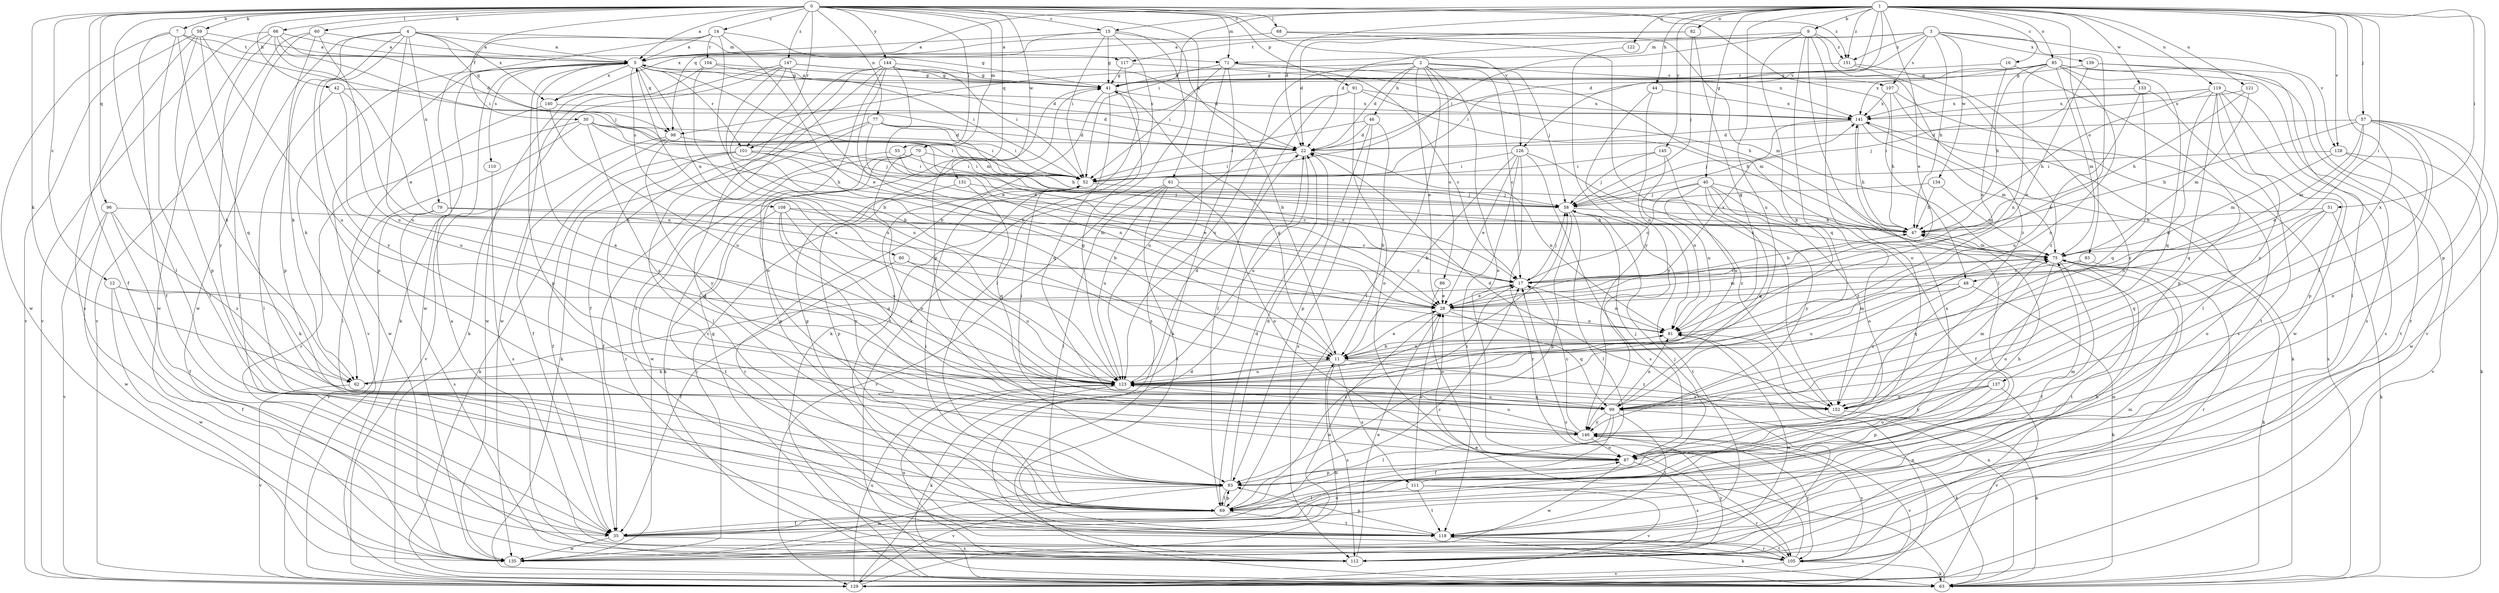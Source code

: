 strict digraph  {
0;
1;
2;
3;
4;
5;
7;
9;
11;
12;
14;
15;
16;
17;
22;
28;
30;
35;
40;
41;
42;
44;
46;
47;
48;
51;
52;
55;
57;
58;
59;
60;
61;
62;
63;
66;
68;
69;
70;
71;
75;
77;
79;
80;
81;
82;
83;
85;
86;
87;
91;
93;
96;
98;
99;
101;
104;
105;
107;
108;
110;
111;
112;
117;
118;
119;
121;
122;
123;
126;
128;
129;
131;
133;
134;
135;
137;
139;
140;
141;
144;
145;
146;
147;
151;
152;
0 -> 5  [label=a];
0 -> 7  [label=b];
0 -> 12  [label=c];
0 -> 14  [label=c];
0 -> 15  [label=c];
0 -> 30  [label=f];
0 -> 35  [label=f];
0 -> 42  [label=h];
0 -> 48  [label=i];
0 -> 55  [label=j];
0 -> 59  [label=k];
0 -> 60  [label=k];
0 -> 61  [label=k];
0 -> 62  [label=k];
0 -> 66  [label=l];
0 -> 68  [label=l];
0 -> 69  [label=l];
0 -> 70  [label=m];
0 -> 71  [label=m];
0 -> 77  [label=n];
0 -> 91  [label=p];
0 -> 93  [label=p];
0 -> 96  [label=q];
0 -> 101  [label=r];
0 -> 126  [label=v];
0 -> 131  [label=w];
0 -> 144  [label=y];
0 -> 147  [label=z];
0 -> 151  [label=z];
1 -> 9  [label=b];
1 -> 15  [label=c];
1 -> 16  [label=c];
1 -> 22  [label=d];
1 -> 28  [label=e];
1 -> 40  [label=g];
1 -> 44  [label=h];
1 -> 48  [label=i];
1 -> 51  [label=i];
1 -> 52  [label=i];
1 -> 57  [label=j];
1 -> 82  [label=o];
1 -> 83  [label=o];
1 -> 85  [label=o];
1 -> 93  [label=p];
1 -> 98  [label=q];
1 -> 101  [label=r];
1 -> 119  [label=u];
1 -> 121  [label=u];
1 -> 122  [label=u];
1 -> 123  [label=u];
1 -> 126  [label=v];
1 -> 128  [label=v];
1 -> 133  [label=w];
1 -> 137  [label=x];
1 -> 145  [label=y];
1 -> 151  [label=z];
2 -> 17  [label=c];
2 -> 22  [label=d];
2 -> 28  [label=e];
2 -> 46  [label=h];
2 -> 58  [label=j];
2 -> 69  [label=l];
2 -> 86  [label=o];
2 -> 87  [label=o];
2 -> 98  [label=q];
2 -> 107  [label=s];
2 -> 123  [label=u];
3 -> 11  [label=b];
3 -> 22  [label=d];
3 -> 47  [label=h];
3 -> 71  [label=m];
3 -> 107  [label=s];
3 -> 117  [label=t];
3 -> 128  [label=v];
3 -> 134  [label=w];
3 -> 139  [label=x];
3 -> 151  [label=z];
4 -> 5  [label=a];
4 -> 62  [label=k];
4 -> 71  [label=m];
4 -> 79  [label=n];
4 -> 93  [label=p];
4 -> 98  [label=q];
4 -> 123  [label=u];
4 -> 135  [label=w];
4 -> 140  [label=x];
4 -> 146  [label=y];
5 -> 41  [label=g];
5 -> 52  [label=i];
5 -> 62  [label=k];
5 -> 75  [label=m];
5 -> 80  [label=n];
5 -> 93  [label=p];
5 -> 98  [label=q];
5 -> 101  [label=r];
5 -> 108  [label=s];
5 -> 110  [label=s];
5 -> 129  [label=v];
5 -> 140  [label=x];
7 -> 35  [label=f];
7 -> 52  [label=i];
7 -> 62  [label=k];
7 -> 117  [label=t];
7 -> 118  [label=t];
7 -> 135  [label=w];
9 -> 22  [label=d];
9 -> 52  [label=i];
9 -> 62  [label=k];
9 -> 69  [label=l];
9 -> 87  [label=o];
9 -> 99  [label=q];
9 -> 151  [label=z];
9 -> 152  [label=z];
11 -> 28  [label=e];
11 -> 41  [label=g];
11 -> 62  [label=k];
11 -> 75  [label=m];
11 -> 81  [label=n];
11 -> 111  [label=s];
11 -> 112  [label=s];
11 -> 123  [label=u];
11 -> 152  [label=z];
12 -> 28  [label=e];
12 -> 35  [label=f];
12 -> 62  [label=k];
12 -> 135  [label=w];
14 -> 5  [label=a];
14 -> 11  [label=b];
14 -> 28  [label=e];
14 -> 41  [label=g];
14 -> 63  [label=k];
14 -> 104  [label=r];
14 -> 135  [label=w];
15 -> 5  [label=a];
15 -> 11  [label=b];
15 -> 41  [label=g];
15 -> 52  [label=i];
15 -> 63  [label=k];
15 -> 69  [label=l];
15 -> 140  [label=x];
16 -> 28  [label=e];
16 -> 41  [label=g];
16 -> 93  [label=p];
17 -> 28  [label=e];
17 -> 47  [label=h];
17 -> 58  [label=j];
17 -> 81  [label=n];
17 -> 141  [label=x];
22 -> 52  [label=i];
22 -> 81  [label=n];
22 -> 123  [label=u];
28 -> 75  [label=m];
28 -> 81  [label=n];
28 -> 99  [label=q];
28 -> 135  [label=w];
30 -> 22  [label=d];
30 -> 47  [label=h];
30 -> 52  [label=i];
30 -> 58  [label=j];
30 -> 69  [label=l];
30 -> 105  [label=r];
30 -> 152  [label=z];
35 -> 17  [label=c];
35 -> 87  [label=o];
35 -> 112  [label=s];
35 -> 135  [label=w];
40 -> 17  [label=c];
40 -> 35  [label=f];
40 -> 58  [label=j];
40 -> 81  [label=n];
40 -> 87  [label=o];
40 -> 99  [label=q];
40 -> 146  [label=y];
40 -> 152  [label=z];
41 -> 5  [label=a];
41 -> 99  [label=q];
41 -> 118  [label=t];
41 -> 141  [label=x];
42 -> 69  [label=l];
42 -> 81  [label=n];
42 -> 123  [label=u];
42 -> 141  [label=x];
44 -> 81  [label=n];
44 -> 141  [label=x];
44 -> 146  [label=y];
46 -> 11  [label=b];
46 -> 22  [label=d];
46 -> 52  [label=i];
46 -> 93  [label=p];
46 -> 112  [label=s];
47 -> 75  [label=m];
48 -> 28  [label=e];
48 -> 63  [label=k];
48 -> 123  [label=u];
48 -> 152  [label=z];
51 -> 47  [label=h];
51 -> 63  [label=k];
51 -> 81  [label=n];
51 -> 87  [label=o];
51 -> 99  [label=q];
52 -> 58  [label=j];
52 -> 105  [label=r];
55 -> 17  [label=c];
55 -> 35  [label=f];
55 -> 52  [label=i];
57 -> 22  [label=d];
57 -> 28  [label=e];
57 -> 47  [label=h];
57 -> 75  [label=m];
57 -> 87  [label=o];
57 -> 118  [label=t];
57 -> 135  [label=w];
57 -> 152  [label=z];
58 -> 47  [label=h];
58 -> 69  [label=l];
58 -> 93  [label=p];
58 -> 118  [label=t];
59 -> 5  [label=a];
59 -> 93  [label=p];
59 -> 99  [label=q];
59 -> 112  [label=s];
59 -> 123  [label=u];
59 -> 129  [label=v];
60 -> 5  [label=a];
60 -> 35  [label=f];
60 -> 93  [label=p];
60 -> 123  [label=u];
60 -> 129  [label=v];
61 -> 58  [label=j];
61 -> 69  [label=l];
61 -> 87  [label=o];
61 -> 118  [label=t];
61 -> 123  [label=u];
61 -> 129  [label=v];
62 -> 17  [label=c];
62 -> 129  [label=v];
63 -> 28  [label=e];
63 -> 81  [label=n];
63 -> 141  [label=x];
66 -> 5  [label=a];
66 -> 22  [label=d];
66 -> 28  [label=e];
66 -> 58  [label=j];
66 -> 129  [label=v];
66 -> 135  [label=w];
66 -> 146  [label=y];
68 -> 5  [label=a];
68 -> 75  [label=m];
68 -> 152  [label=z];
69 -> 17  [label=c];
69 -> 22  [label=d];
69 -> 35  [label=f];
69 -> 52  [label=i];
69 -> 58  [label=j];
69 -> 93  [label=p];
69 -> 118  [label=t];
70 -> 17  [label=c];
70 -> 52  [label=i];
70 -> 63  [label=k];
70 -> 87  [label=o];
70 -> 93  [label=p];
70 -> 135  [label=w];
71 -> 17  [label=c];
71 -> 41  [label=g];
71 -> 52  [label=i];
71 -> 63  [label=k];
71 -> 75  [label=m];
71 -> 112  [label=s];
75 -> 17  [label=c];
75 -> 35  [label=f];
75 -> 87  [label=o];
75 -> 105  [label=r];
75 -> 118  [label=t];
77 -> 22  [label=d];
77 -> 47  [label=h];
77 -> 52  [label=i];
77 -> 63  [label=k];
77 -> 69  [label=l];
77 -> 81  [label=n];
79 -> 47  [label=h];
79 -> 75  [label=m];
79 -> 112  [label=s];
79 -> 129  [label=v];
80 -> 17  [label=c];
80 -> 35  [label=f];
80 -> 123  [label=u];
81 -> 11  [label=b];
81 -> 135  [label=w];
82 -> 5  [label=a];
82 -> 22  [label=d];
82 -> 58  [label=j];
82 -> 81  [label=n];
83 -> 17  [label=c];
83 -> 63  [label=k];
83 -> 99  [label=q];
85 -> 41  [label=g];
85 -> 47  [label=h];
85 -> 52  [label=i];
85 -> 75  [label=m];
85 -> 81  [label=n];
85 -> 99  [label=q];
85 -> 112  [label=s];
85 -> 123  [label=u];
85 -> 129  [label=v];
85 -> 141  [label=x];
86 -> 28  [label=e];
86 -> 87  [label=o];
87 -> 58  [label=j];
87 -> 93  [label=p];
87 -> 112  [label=s];
87 -> 135  [label=w];
91 -> 47  [label=h];
91 -> 69  [label=l];
91 -> 87  [label=o];
91 -> 123  [label=u];
91 -> 141  [label=x];
93 -> 22  [label=d];
93 -> 47  [label=h];
93 -> 69  [label=l];
93 -> 129  [label=v];
93 -> 135  [label=w];
93 -> 141  [label=x];
96 -> 35  [label=f];
96 -> 47  [label=h];
96 -> 129  [label=v];
96 -> 135  [label=w];
96 -> 152  [label=z];
98 -> 35  [label=f];
98 -> 52  [label=i];
98 -> 129  [label=v];
98 -> 146  [label=y];
99 -> 5  [label=a];
99 -> 35  [label=f];
99 -> 52  [label=i];
99 -> 63  [label=k];
99 -> 69  [label=l];
99 -> 81  [label=n];
99 -> 118  [label=t];
99 -> 123  [label=u];
99 -> 146  [label=y];
101 -> 11  [label=b];
101 -> 28  [label=e];
101 -> 35  [label=f];
101 -> 52  [label=i];
101 -> 63  [label=k];
101 -> 105  [label=r];
104 -> 22  [label=d];
104 -> 41  [label=g];
104 -> 123  [label=u];
104 -> 135  [label=w];
105 -> 17  [label=c];
105 -> 41  [label=g];
105 -> 47  [label=h];
105 -> 63  [label=k];
105 -> 118  [label=t];
105 -> 129  [label=v];
105 -> 146  [label=y];
107 -> 47  [label=h];
107 -> 69  [label=l];
107 -> 112  [label=s];
107 -> 141  [label=x];
108 -> 17  [label=c];
108 -> 47  [label=h];
108 -> 99  [label=q];
108 -> 118  [label=t];
108 -> 123  [label=u];
108 -> 146  [label=y];
110 -> 112  [label=s];
111 -> 28  [label=e];
111 -> 69  [label=l];
111 -> 75  [label=m];
111 -> 105  [label=r];
111 -> 118  [label=t];
111 -> 129  [label=v];
112 -> 5  [label=a];
112 -> 28  [label=e];
112 -> 75  [label=m];
112 -> 123  [label=u];
112 -> 146  [label=y];
117 -> 41  [label=g];
117 -> 47  [label=h];
117 -> 63  [label=k];
118 -> 41  [label=g];
118 -> 63  [label=k];
118 -> 75  [label=m];
118 -> 93  [label=p];
118 -> 105  [label=r];
119 -> 11  [label=b];
119 -> 47  [label=h];
119 -> 58  [label=j];
119 -> 93  [label=p];
119 -> 99  [label=q];
119 -> 112  [label=s];
119 -> 135  [label=w];
119 -> 141  [label=x];
119 -> 152  [label=z];
121 -> 47  [label=h];
121 -> 75  [label=m];
121 -> 141  [label=x];
122 -> 146  [label=y];
123 -> 5  [label=a];
123 -> 22  [label=d];
123 -> 41  [label=g];
123 -> 58  [label=j];
123 -> 63  [label=k];
123 -> 99  [label=q];
123 -> 152  [label=z];
126 -> 11  [label=b];
126 -> 28  [label=e];
126 -> 52  [label=i];
126 -> 105  [label=r];
126 -> 112  [label=s];
126 -> 118  [label=t];
126 -> 152  [label=z];
128 -> 52  [label=i];
128 -> 63  [label=k];
128 -> 75  [label=m];
128 -> 129  [label=v];
129 -> 11  [label=b];
129 -> 22  [label=d];
129 -> 81  [label=n];
129 -> 123  [label=u];
131 -> 58  [label=j];
131 -> 93  [label=p];
131 -> 99  [label=q];
133 -> 99  [label=q];
133 -> 118  [label=t];
133 -> 123  [label=u];
133 -> 141  [label=x];
134 -> 47  [label=h];
134 -> 58  [label=j];
134 -> 75  [label=m];
135 -> 52  [label=i];
137 -> 87  [label=o];
137 -> 93  [label=p];
137 -> 99  [label=q];
137 -> 129  [label=v];
137 -> 146  [label=y];
139 -> 28  [label=e];
139 -> 41  [label=g];
139 -> 69  [label=l];
139 -> 105  [label=r];
140 -> 22  [label=d];
140 -> 123  [label=u];
140 -> 135  [label=w];
141 -> 22  [label=d];
141 -> 47  [label=h];
141 -> 58  [label=j];
141 -> 63  [label=k];
141 -> 75  [label=m];
144 -> 11  [label=b];
144 -> 22  [label=d];
144 -> 28  [label=e];
144 -> 35  [label=f];
144 -> 41  [label=g];
144 -> 52  [label=i];
144 -> 69  [label=l];
144 -> 87  [label=o];
144 -> 118  [label=t];
145 -> 52  [label=i];
145 -> 58  [label=j];
145 -> 81  [label=n];
145 -> 123  [label=u];
146 -> 17  [label=c];
146 -> 87  [label=o];
146 -> 105  [label=r];
146 -> 123  [label=u];
146 -> 129  [label=v];
147 -> 11  [label=b];
147 -> 28  [label=e];
147 -> 41  [label=g];
147 -> 63  [label=k];
147 -> 123  [label=u];
147 -> 135  [label=w];
147 -> 141  [label=x];
151 -> 41  [label=g];
151 -> 146  [label=y];
151 -> 152  [label=z];
152 -> 22  [label=d];
152 -> 63  [label=k];
152 -> 75  [label=m];
}
